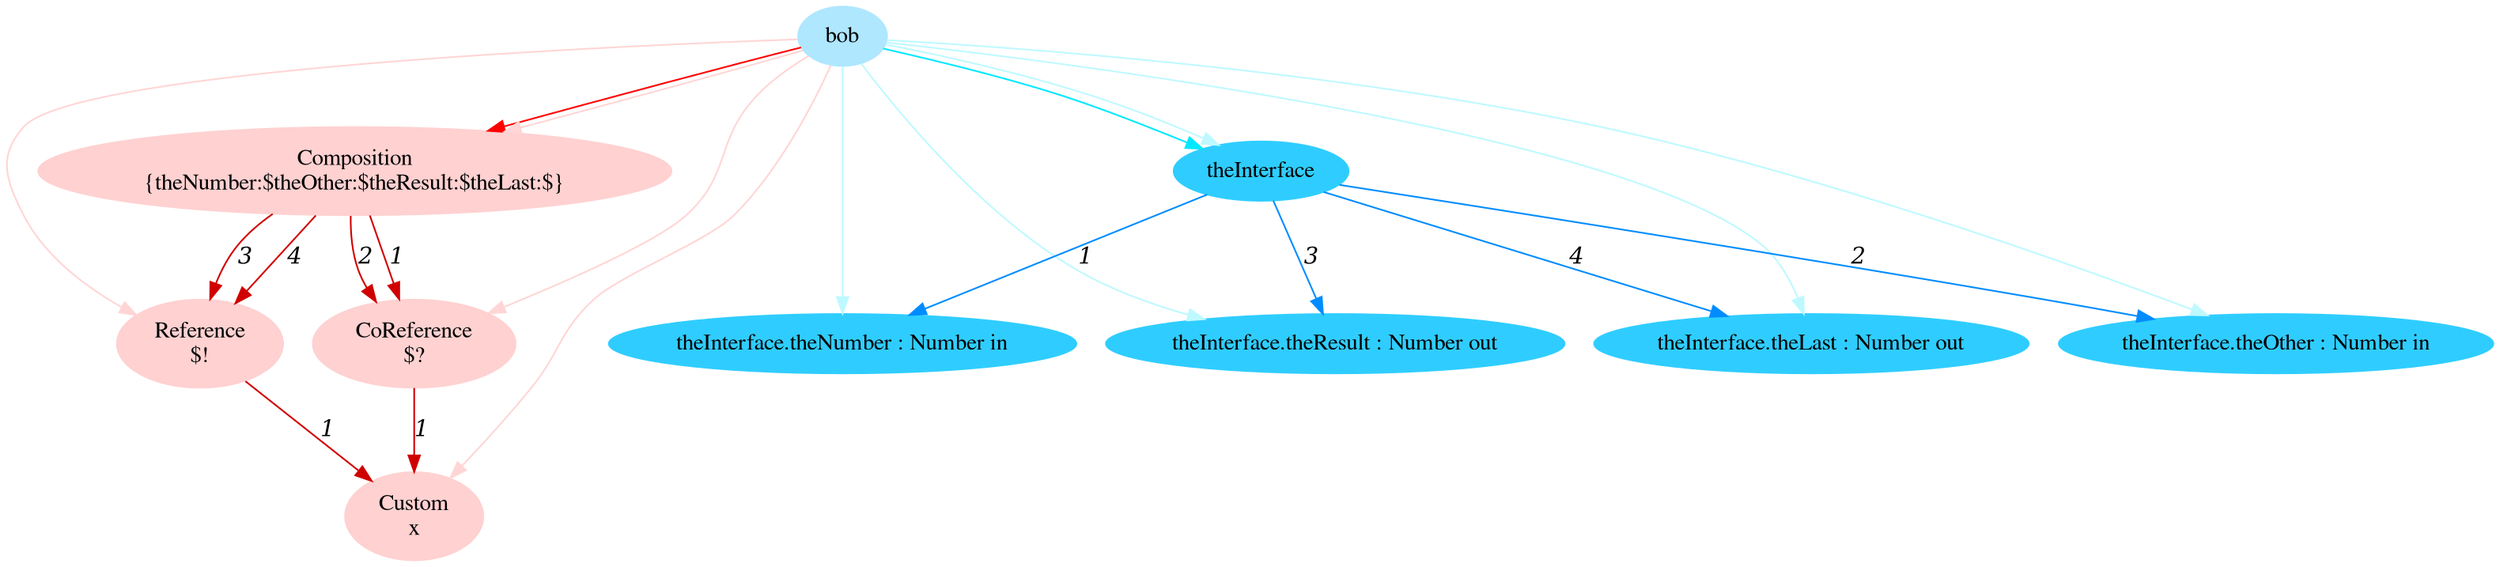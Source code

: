 digraph g{node_14759 [shape="ellipse", style="filled", color="#ffd1d1", fontname="Times", label="Custom
x" ]
node_14765 [shape="ellipse", style="filled", color="#ffd1d1", fontname="Times", label="CoReference
$?" ]
node_14770 [shape="ellipse", style="filled", color="#ffd1d1", fontname="Times", label="Reference
$!" ]
node_14775 [shape="ellipse", style="filled", color="#ffd1d1", fontname="Times", label="Composition
{theNumber:$theOther:$theResult:$theLast:$}" ]
node_14716 [shape="ellipse", style="filled", color="#afe7ff", fontname="Times", label="bob" ]
node_14717 [shape="ellipse", style="filled", color="#2fcdff", fontname="Times", label="theInterface" ]
node_14718 [shape="ellipse", style="filled", color="#2fcdff", fontname="Times", label="theInterface.theNumber : Number in" ]
node_14720 [shape="ellipse", style="filled", color="#2fcdff", fontname="Times", label="theInterface.theOther : Number in" ]
node_14722 [shape="ellipse", style="filled", color="#2fcdff", fontname="Times", label="theInterface.theResult : Number out" ]
node_14724 [shape="ellipse", style="filled", color="#2fcdff", fontname="Times", label="theInterface.theLast : Number out" ]
node_14765 -> node_14759 [dir=forward, arrowHead=normal, fontname="Times-Italic", arrowsize=1, color="#d00000", label="1",  headlabel="", taillabel="" ]
node_14770 -> node_14759 [dir=forward, arrowHead=normal, fontname="Times-Italic", arrowsize=1, color="#d00000", label="1",  headlabel="", taillabel="" ]
node_14775 -> node_14765 [dir=forward, arrowHead=normal, fontname="Times-Italic", arrowsize=1, color="#d00000", label="1",  headlabel="", taillabel="" ]
node_14775 -> node_14765 [dir=forward, arrowHead=normal, fontname="Times-Italic", arrowsize=1, color="#d00000", label="2",  headlabel="", taillabel="" ]
node_14775 -> node_14770 [dir=forward, arrowHead=normal, fontname="Times-Italic", arrowsize=1, color="#d00000", label="3",  headlabel="", taillabel="" ]
node_14775 -> node_14770 [dir=forward, arrowHead=normal, fontname="Times-Italic", arrowsize=1, color="#d00000", label="4",  headlabel="", taillabel="" ]
node_14716 -> node_14775 [dir=forward, arrowHead=normal, fontname="Times-Italic", arrowsize=1, color="#ff0000", label="",  headlabel="", taillabel="" ]
node_14716 -> node_14759 [dir=forward, arrowHead=normal, fontname="Times-Italic", arrowsize=1, color="#ffd5d5", label="",  headlabel="", taillabel="" ]
node_14716 -> node_14765 [dir=forward, arrowHead=normal, fontname="Times-Italic", arrowsize=1, color="#ffd5d5", label="",  headlabel="", taillabel="" ]
node_14716 -> node_14770 [dir=forward, arrowHead=normal, fontname="Times-Italic", arrowsize=1, color="#ffd5d5", label="",  headlabel="", taillabel="" ]
node_14716 -> node_14775 [dir=forward, arrowHead=normal, fontname="Times-Italic", arrowsize=1, color="#ffd5d5", label="",  headlabel="", taillabel="" ]
node_14716 -> node_14717 [dir=forward, arrowHead=normal, fontname="Times-Italic", arrowsize=1, color="#00e8ff", label="",  headlabel="", taillabel="" ]
node_14716 -> node_14718 [dir=forward, arrowHead=normal, fontname="Times-Italic", arrowsize=1, color="#bef9ff", label="",  headlabel="", taillabel="" ]
node_14716 -> node_14720 [dir=forward, arrowHead=normal, fontname="Times-Italic", arrowsize=1, color="#bef9ff", label="",  headlabel="", taillabel="" ]
node_14716 -> node_14722 [dir=forward, arrowHead=normal, fontname="Times-Italic", arrowsize=1, color="#bef9ff", label="",  headlabel="", taillabel="" ]
node_14716 -> node_14724 [dir=forward, arrowHead=normal, fontname="Times-Italic", arrowsize=1, color="#bef9ff", label="",  headlabel="", taillabel="" ]
node_14716 -> node_14717 [dir=forward, arrowHead=normal, fontname="Times-Italic", arrowsize=1, color="#bef9ff", label="",  headlabel="", taillabel="" ]
node_14717 -> node_14718 [dir=forward, arrowHead=normal, fontname="Times-Italic", arrowsize=1, color="#008cff", label="1",  headlabel="", taillabel="" ]
node_14717 -> node_14720 [dir=forward, arrowHead=normal, fontname="Times-Italic", arrowsize=1, color="#008cff", label="2",  headlabel="", taillabel="" ]
node_14717 -> node_14722 [dir=forward, arrowHead=normal, fontname="Times-Italic", arrowsize=1, color="#008cff", label="3",  headlabel="", taillabel="" ]
node_14717 -> node_14724 [dir=forward, arrowHead=normal, fontname="Times-Italic", arrowsize=1, color="#008cff", label="4",  headlabel="", taillabel="" ]
}